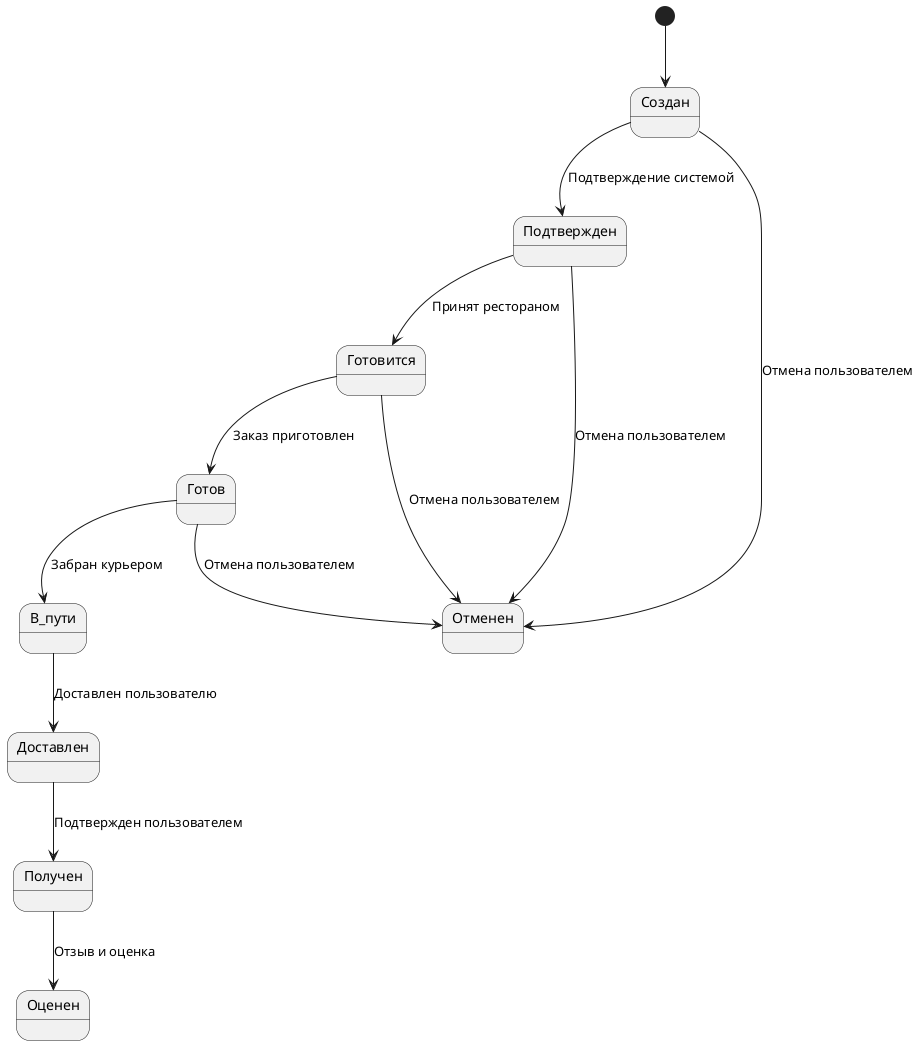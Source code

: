 @startuml "Статусы Заказа"

[*] --> Создан
Создан --> Подтвержден : Подтверждение системой
Подтвержден --> Готовится : Принят рестораном
Готовится --> Готов : Заказ приготовлен
Готов --> В_пути : Забран курьером
В_пути --> Доставлен : Доставлен пользователю
Доставлен --> Получен : Подтвержден пользователем
Получен --> Оценен : Отзыв и оценка

Создан --> Отменен : Отмена пользователем
Подтвержден --> Отменен : Отмена пользователем
Готовится --> Отменен : Отмена пользователем
Готов --> Отменен : Отмена пользователем
@enduml
